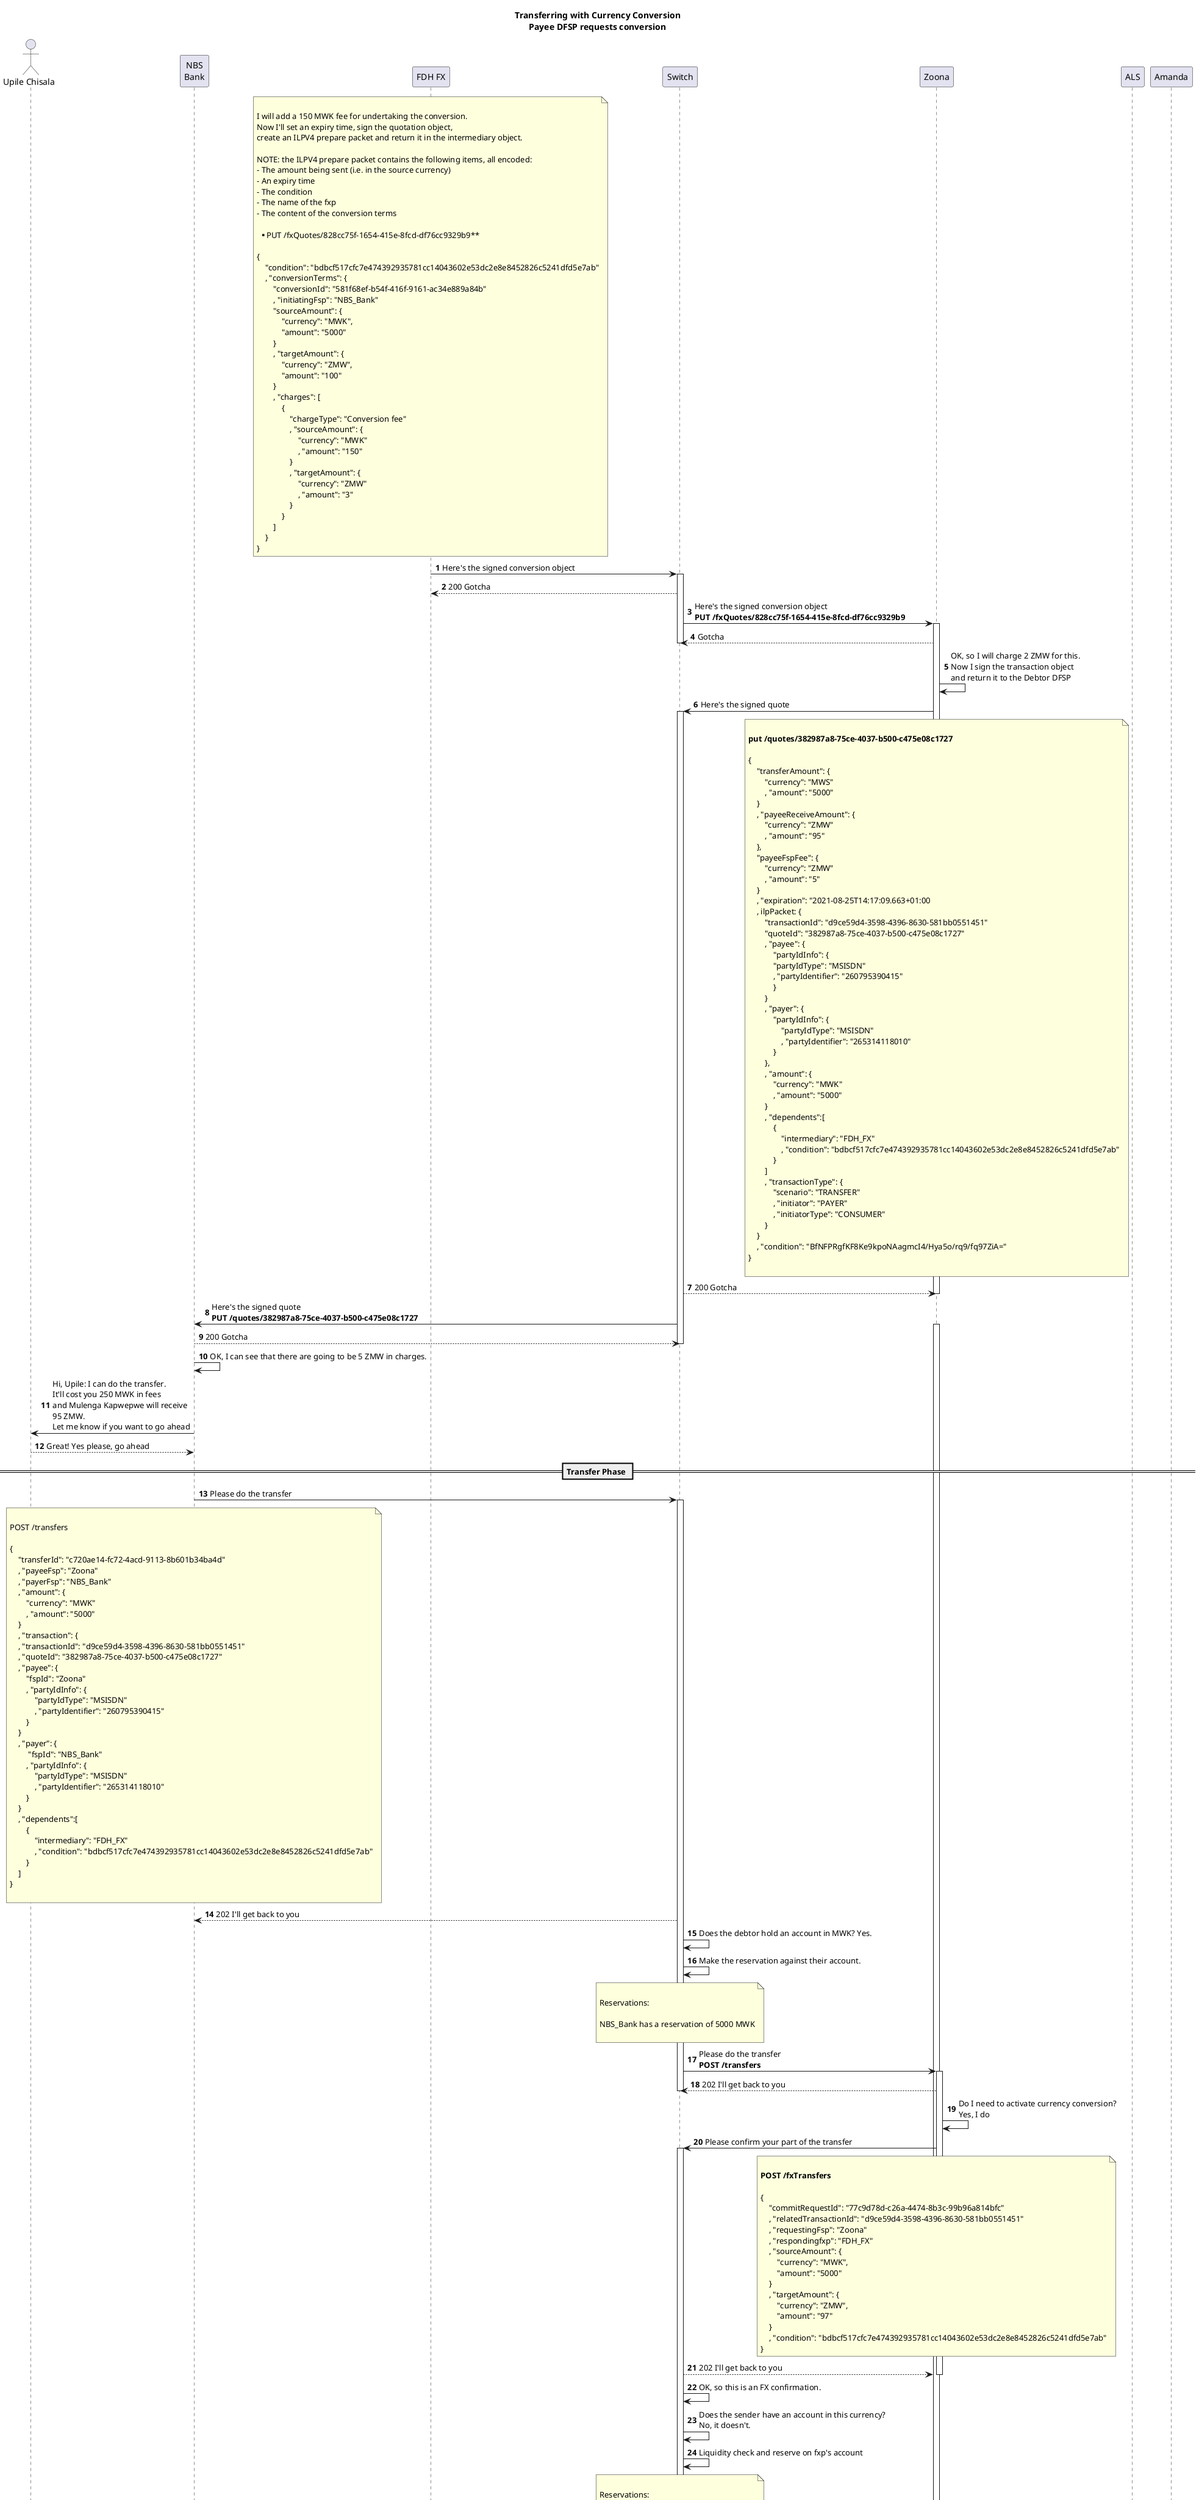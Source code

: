 @startuml


title Transferring with Currency Conversion\nPayee DFSP requests conversion

actor "Upile Chisala" as cust
participant "NBS\nBank" as PayerFSP
participant "FDH FX" as fxp
participant "Switch" as Switch
participant "Zoona" as PayeeFSP
participant ALS
autonumber


note over fxp

    I will add a 150 MWK fee for undertaking the conversion.
    Now I'll set an expiry time, sign the quotation object,
    create an ILPV4 prepare packet and return it in the intermediary object.

    NOTE: the ILPV4 prepare packet contains the following items, all encoded:
    - The amount being sent (i.e. in the source currency)
    - An expiry time
    - The condition
    - The name of the fxp
    - The content of the conversion terms

    ** PUT /fxQuotes/828cc75f-1654-415e-8fcd-df76cc9329b9**

    {
        "condition": "bdbcf517cfc7e474392935781cc14043602e53dc2e8e8452826c5241dfd5e7ab"
        , "conversionTerms": {
            "conversionId": "581f68ef-b54f-416f-9161-ac34e889a84b"
            , "initiatingFsp": "NBS_Bank"
            "sourceAmount": {
                "currency": "MWK",
                "amount": "5000"
            }
            , "targetAmount": {
                "currency": "ZMW",
                "amount": "100"
            }
            , "charges": [
                {
                    "chargeType": "Conversion fee"
                    , "sourceAmount": {
                        "currency": "MWK"
                        , "amount": "150"
                    }
                    , "targetAmount": {
                        "currency": "ZMW"
                        , "amount": "3"
                    }
                }
            ]
        }
    }
end note
fxp->Switch:Here's the signed conversion object
activate Switch
Switch-->fxp:200 Gotcha
deactivate fxp
Switch->PayeeFSP:Here's the signed conversion object\n**PUT /fxQuotes/828cc75f-1654-415e-8fcd-df76cc9329b9**
activate PayeeFSP
PayeeFSP-->Switch:Gotcha
deactivate Switch


PayeeFSP->PayeeFSP:OK, so I will charge 2 ZMW for this.\nNow I sign the transaction object\nand return it to the Debtor DFSP
PayeeFSP->Switch:Here's the signed quote
note over PayeeFSP

    **put /quotes/382987a8-75ce-4037-b500-c475e08c1727**

    {
        "transferAmount": {
            "currency": "MWS"
            , "amount": "5000"
        }
        , "payeeReceiveAmount": {
            "currency": "ZMW"
            , "amount": "95"
        },
        "payeeFspFee": {
            "currency": "ZMW"
            , "amount": "5"
        }
        , "expiration": "2021-08-25T14:17:09.663+01:00
        , ilpPacket: {
            "transactionId": "d9ce59d4-3598-4396-8630-581bb0551451"
            "quoteId": "382987a8-75ce-4037-b500-c475e08c1727"
            , "payee": {
                "partyIdInfo": {
                "partyIdType": "MSISDN"
                , "partyIdentifier": "260795390415"
                }
            }
            , "payer": {
                "partyIdInfo": {
                    "partyIdType": "MSISDN"
                    , "partyIdentifier": "265314118010"
                }
            },
            , "amount": {
                "currency": "MWK"
                , "amount": "5000"
            }
            , "dependents":[
                {
                    "intermediary": "FDH_FX"
                    , "condition": "bdbcf517cfc7e474392935781cc14043602e53dc2e8e8452826c5241dfd5e7ab"
                }
            ]
            , "transactionType": {
                "scenario": "TRANSFER"
                , "initiator": "PAYER"
                , "initiatorType": "CONSUMER"
            }
        }
        , "condition": "BfNFPRgfKF8Ke9kpoNAagmcI4/Hya5o/rq9/fq97ZiA="
    }

    end note
    activate Switch
    Switch-->PayeeFSP:200 Gotcha
    deactivate PayeeFSP
    Switch->PayerFSP:Here's the signed quote\n**PUT /quotes/382987a8-75ce-4037-b500-c475e08c1727**
    activate PayeeFSP
    PayerFSP-->Switch:200 Gotcha
    deactivate Switch
    PayerFSP->PayerFSP:OK, I can see that there are going to be 5 ZMW in charges.
    PayerFSP->cust:Hi, Upile: I can do the transfer.\nIt'll cost you 250 MWK in fees\nand Mulenga Kapwepwe will receive\n95 ZMW.\nLet me know if you want to go ahead
    cust-->PayerFSP:Great! Yes please, go ahead

    == Transfer Phase ==

    PayerFSP->Switch:Please do the transfer
    note over PayerFSP

    POST /transfers

    {
        "transferId": "c720ae14-fc72-4acd-9113-8b601b34ba4d"
        , "payeeFsp": "Zoona"
        , "payerFsp": "NBS_Bank"
        , "amount": {
            "currency": "MWK"
            , "amount": "5000"
        }
        , "transaction": {
        , "transactionId": "d9ce59d4-3598-4396-8630-581bb0551451"
        , "quoteId": "382987a8-75ce-4037-b500-c475e08c1727"
        , "payee": {
            "fspId": "Zoona"
            , "partyIdInfo": {
                "partyIdType": "MSISDN"
                , "partyIdentifier": "260795390415"
            }
        }
        , "payer": {
             "fspId": "NBS_Bank"
            , "partyIdInfo": {
                "partyIdType": "MSISDN"
                , "partyIdentifier": "265314118010"
            }
        }
        , "dependents":[
            {
                "intermediary": "FDH_FX"
                , "condition": "bdbcf517cfc7e474392935781cc14043602e53dc2e8e8452826c5241dfd5e7ab"
            }
        ]
    }

    end note
    activate Switch
    Switch-->PayerFSP:202 I'll get back to you
    deactivate PayerFSP
    Switch->Switch:Does the debtor hold an account in MWK? Yes.
    Switch->Switch:Make the reservation against their account.
    note over Switch

    Reservations:

    NBS_Bank has a reservation of 5000 MWK

    end note
    Switch->PayeeFSP:Please do the transfer\n**POST /transfers**
    activate PayeeFSP
    PayeeFSP-->Switch:202 I'll get back to you
    deactivate Switch

    PayeeFSP->PayeeFSP:Do I need to activate currency conversion?\nYes, I do
    PayeeFSP->Switch:Please confirm your part of the transfer
    note over PayeeFSP

    **POST /fxTransfers**

    {
        "commitRequestId": "77c9d78d-c26a-4474-8b3c-99b96a814bfc"
        , "relatedTransactionId": "d9ce59d4-3598-4396-8630-581bb0551451"
        , "requestingFsp": "Zoona"
        , "respondingfxp": "FDH_FX"
        , "sourceAmount": {
            "currency": "MWK",
            "amount": "5000"
        }
        , "targetAmount": {
            "currency": "ZMW",
            "amount": "97"
        }
        , "condition": "bdbcf517cfc7e474392935781cc14043602e53dc2e8e8452826c5241dfd5e7ab"
    }
    end note
    activate Switch
    Switch-->PayeeFSP:202 I'll get back to you
    deactivate PayeeFSP
    Switch->Switch:OK, so this is an FX confirmation.
    Switch->Switch: Does the sender have an account in this currency?\nNo, it doesn't.
    Switch->Switch: Liquidity check and reserve on fxp's account
    note over Switch

    Reservations:

    NBS_Bank has a reservation of 5000 MWK
    FDH_FX has a reservation of 97 ZMW

    end note

    Switch->fxp:Please confirm the currency conversion part of the transfer\n** POST /fxTransfers**
    activate fxp
    fxp-->Switch:202 I'll get back to you
    deactivate Switch
    fxp->fxp:Is all this OK?\nIf so, send the fulfilment back
    fxp->Switch:Confirmed. Here's the fulfilment
    note over fxp

    **PUT /fxTransfers/77c9d78d-c26a-4474-8b3c-99b96a814bfc**

    {
        "fulfilment": "188909ceb6cd5c35d5c6b394f0a9e5a0571199c332fbd013dc1e6b8a2d5fff42"
        , "completedTimeStamp": "2021-08-25T14:17:08.175+01:00"
        , "conversionState": "RESERVED"
    }

    end note
    activate Switch
    Switch-->fxp:200 Gotcha
    deactivate fxp
    Switch->Switch:Check fulfilment matches and cancel if not.
    alt Conversion failed
    Switch->PayeeFSP:Sorry. Conversion failed
    note over Switch

    **PUT /fxTransfers/77c9d78d-c26a-4474-8b3c-99b96a814bfc/error**

    {
        "errorCode": "9999"
        , "errorDescription": "Whatever the error was"
    }

    end note
    else Conversion succeeded

    Switch->PayeeFSP:Conversion succeeded subject to transfer success\n**PUT /fxTransfers/77c9d78d-c26a-4474-8b3c-99b96a814bfc**
    note over Switch

    end note
    end
    activate PayeeFSP
    PayeeFSP-->Switch:200 Gotcha
    deactivate Switch
    PayeeFSP->PayeeFSP:Let me check that the terms of the transfer\nare the same as the ones I agreed to
    PayeeFSP->PayeeFSP:Yes, they do. I approve the transfer
    PayeeFSP->Switch:Transfer is confirmed, here's the fulfilment
    note over PayeeFSP

    **PUT /transfers/c720ae14-fc72-4acd-9113-8b601b34ba4d**

    {
        "fulfilment": "mhPUT9ZAwd-BXLfeSd7-YPh46rBWRNBiTCSWjpku90s"
        , "completedTimestamp": "2021-08-25T14:17:08.227+01:00"
        , "transferState": "COMMITTED"
    }


    end note
    activate Switch
    Switch-->PayeeFSP:200 Gotcha
    deactivate PayeeFSP
    Switch->Switch:
    Switch->Switch:Is there a dependent transfer?\nYes, there is.
    Switch->Switch:Is this dependency against the debtor party to the transfer?\nNo, it isn't.
    Switch->Switch:Create an obligation from\nthe party named in the dependency (the fxp)\nto the creditor party
    Switch->Switch:Is the transfer denominated in the currency of the amount?\nYes, it is.
    Switch->Switch:Create an obligation from\nthe debtor party to\nthe party named in the dependency (the fxp)
    Switch->fxp:The transfer succeeded.\nYou can clear it in your ledgers
    note over Switch

    **PATCH /fxTransfers/77c9d78d-c26a-4474-8b3c-99b96a814bfc**

    {
        "fulfilment": "2e6870fb4eda9c2a29ecf376ceb5b05c"
        , "completedTimeStamp": "2021-08-25T14:17:08.175+01:00"
        , "conversionState": "COMMITTED"
    }

end note
activate fxp
fxp->fxp:Let's just check: does this match the stuff I sent?
fxp->fxp:It does. Great. I'll clear the conversion
fxp->Switch:200 Gotcha
deactivate fxp
note over Switch

    Ledger positions:
    NBS_Bank has a debit of 5000 MWK
    FDH_FX has a credit of 5000 MWK
    FDH_FX has a debit of 97 ZMW
    Zoona has a credit of 97 ZMW

end note
Switch->PayerFSP:Transfer is complete\n**PUT /transfers/c720ae14-fc72-4acd-9113-8b601b34ba4d**
activate PayerFSP
PayerFSP-->Switch:200 Gotcha
deactivate Switch
PayerFSP->PayerFSP:Commit the funds in my ledgers
PayerFSP->Amanda:Transfer was completed successfully
deactivate PayerFSP

@enduml

PlantUML version 1.2022.7(Mon Aug 22 18:01:30 BST 2022)
(GPL source distribution)
Java Runtime: Java(TM) SE Runtime Environment
JVM: Java HotSpot(TM) 64-Bit Server VM
Default Encoding: Cp1252
Language: en
Country: GB
-->
  </g>
</svg>
